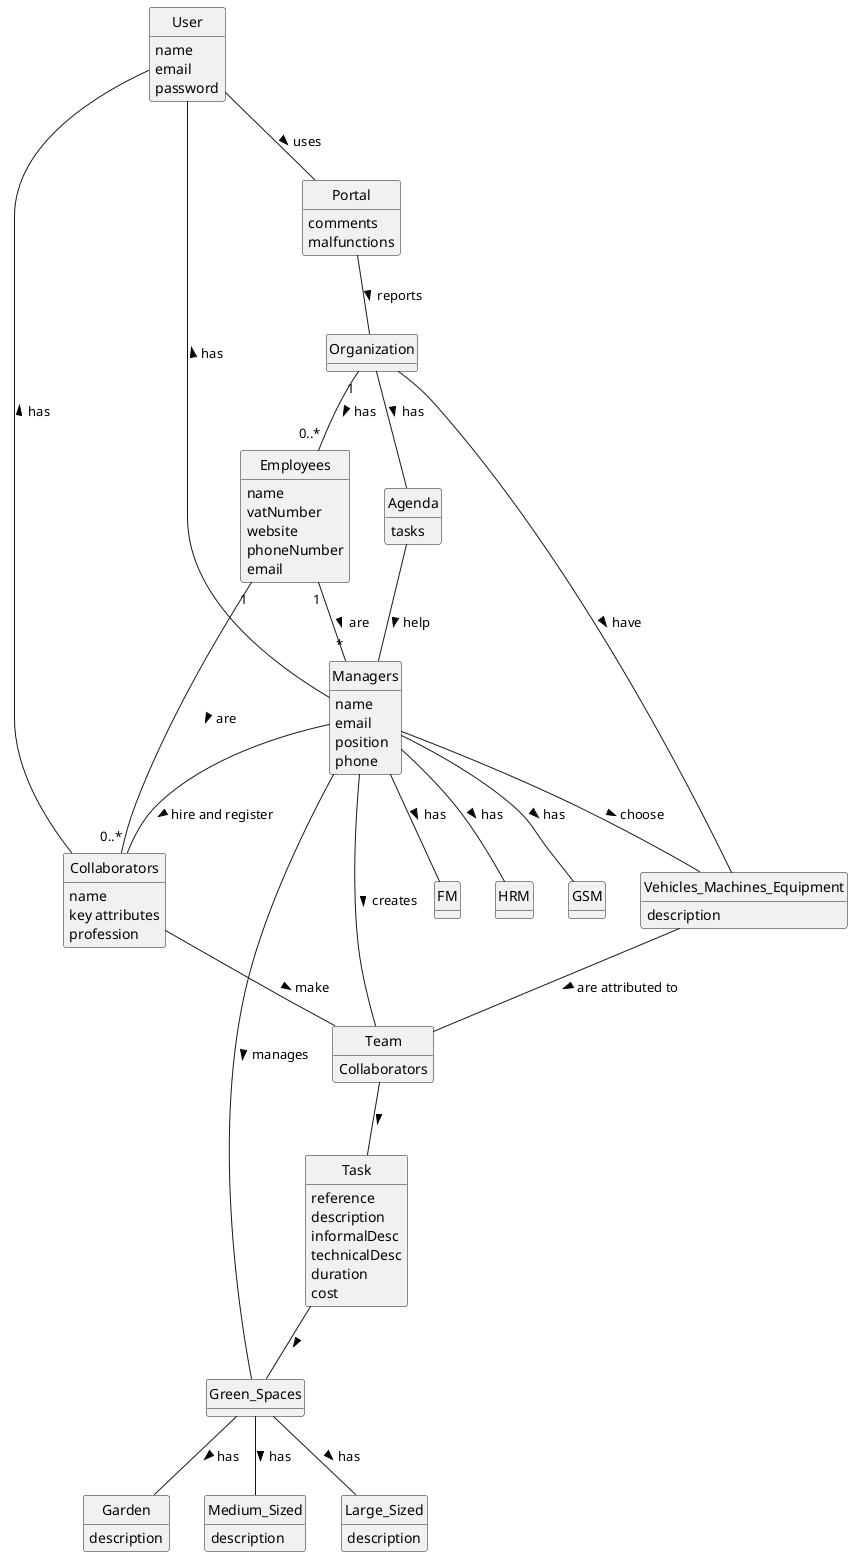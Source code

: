 @startuml
skinparam monochrome true
skinparam packageStyle rectangle
skinparam shadowing false
'skinparam linetype ortho
'left to right direction
skinparam classAttributeIconSize 0
hide circle
hide methods

'title Domain Model

'class Platform {
'  -description
'}
class Portal{
    comments
    malfunctions
}
class Agenda{
    tasks
}
class Garden{
    description
}
class Medium_Sized{
    description
}
class Large_Sized{
    description
}
class Vehicles_Machines_Equipment{
    description
}
class FM{
}
class HRM{
}
class GSM{
}
class Green_Spaces{

}
class Team{
    Collaborators
}

class Collaborators{
    name
    key attributes
    profession
}
class Employees {
    name
    vatNumber
    website
    phoneNumber
    email
}

class Task {
    reference
    description
    informalDesc
    technicalDesc
    duration
    cost
}
class Managers {
    name
    email
    position
    phone
}
class User {
    name
    email
    password
}
class Organization{

}
'Platform "1" -- "*" Organization : has registered >
'Platform "1" -- "*" Category : defines >
Organization "1" - "0..*" Employees : has >
Employees "1" - "0..*" Collaborators: are >
'Task "*" -- "1" Employees: created by >
Employees "1" -- "*" Managers : are >
'Employees "0..1" -- "1" User: acts as >
Collaborators -- Team : make >
Team -- Task :  >
Task -- Green_Spaces:  >
Managers -- GSM: has >
Managers -- HRM: has >
Managers -- FM: has >
Managers -- Team: creates >
Managers -- Green_Spaces: manages >
Green_Spaces -- Garden: has >
Green_Spaces -- Medium_Sized: has >
Green_Spaces -- Large_Sized: has >
Vehicles_Machines_Equipment -- Team: are attributed to >
Managers -- Collaborators: hire and register >
Organization -- Vehicles_Machines_Equipment: have >
Managers -- Vehicles_Machines_Equipment: choose >
Organization -- Agenda: has >
Agenda -- Managers: help >
Portal -- Organization: reports >
User -- Portal: uses >
User -- Managers: has <
User -- Collaborators: has <



@enduml